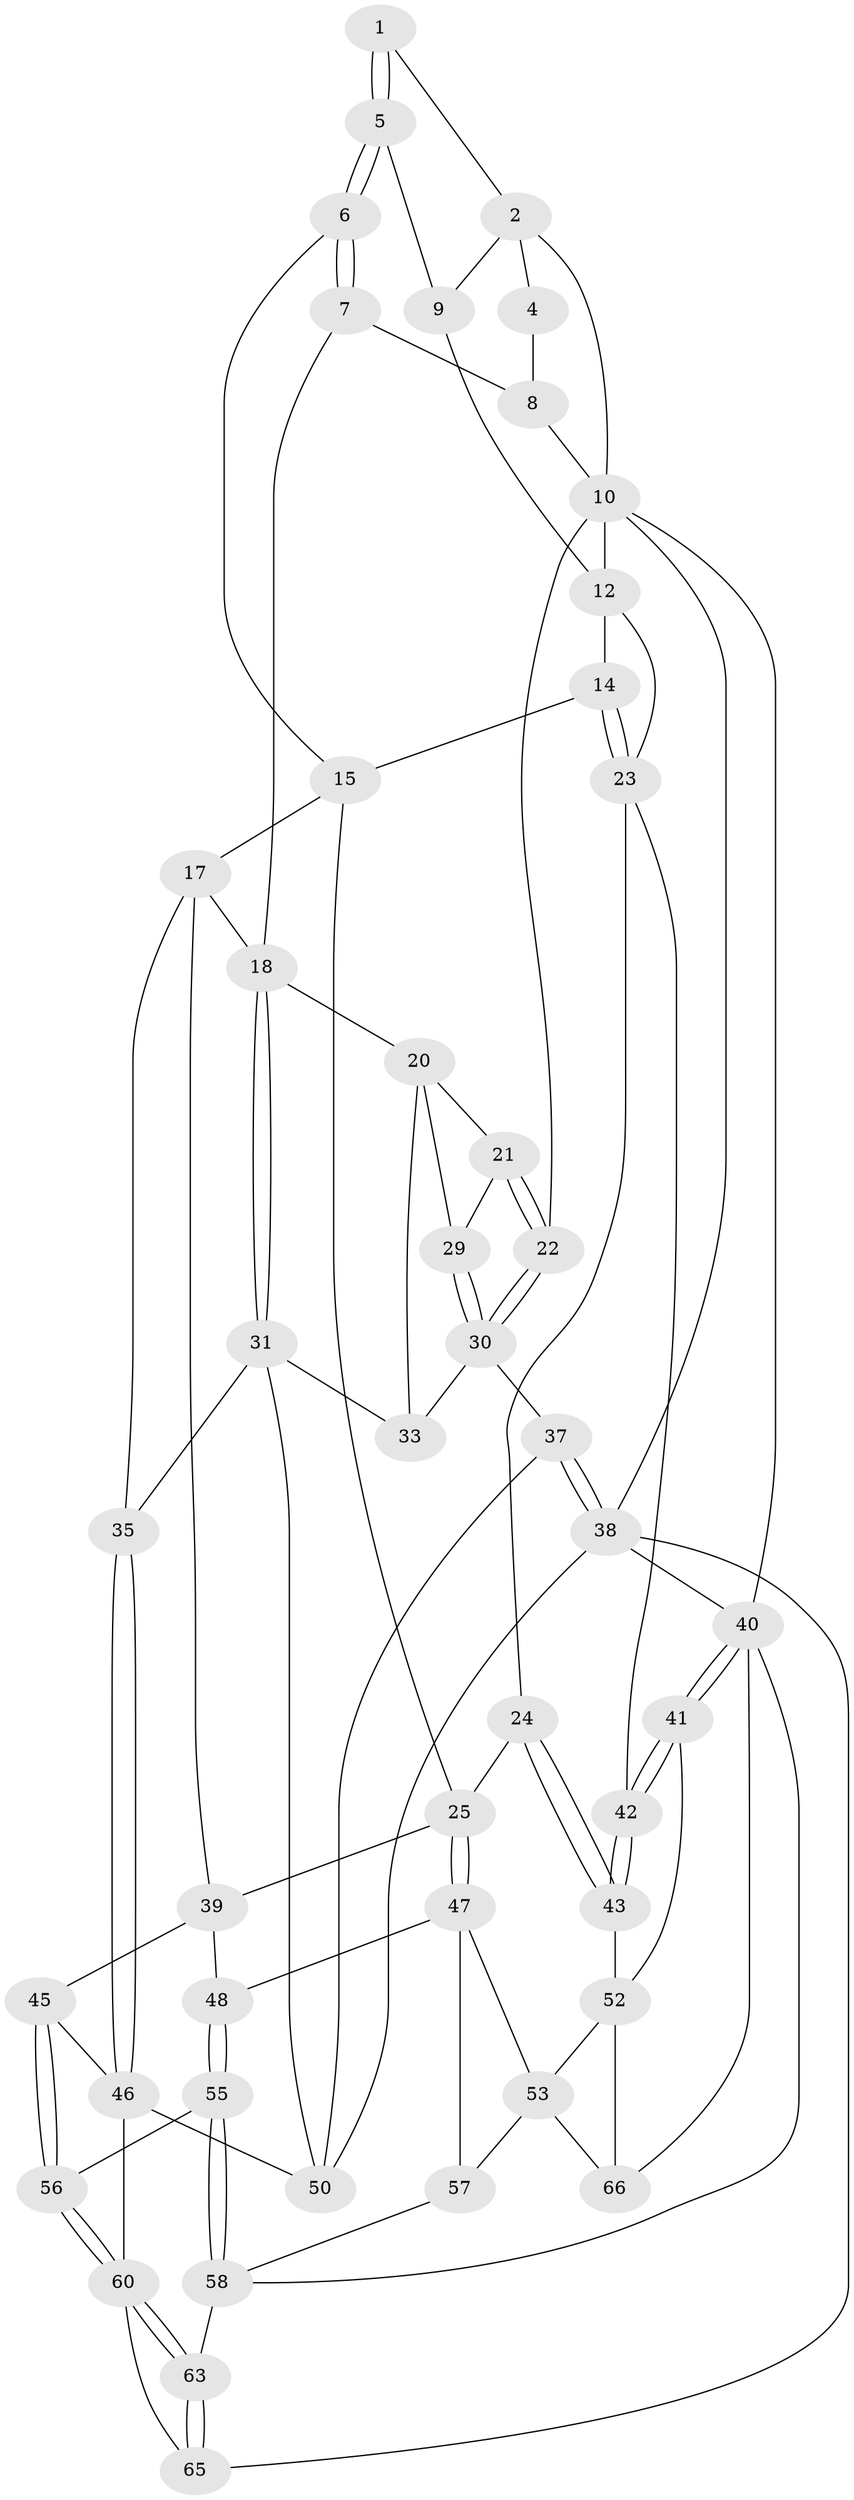 // original degree distribution, {3: 0.029411764705882353, 4: 0.22058823529411764, 6: 0.19117647058823528, 5: 0.5588235294117647}
// Generated by graph-tools (version 1.1) at 2025/11/02/27/25 16:11:55]
// undirected, 47 vertices, 103 edges
graph export_dot {
graph [start="1"]
  node [color=gray90,style=filled];
  1 [pos="+0.508570740237924+0.049746505568439695"];
  2 [pos="+0.744139522481811+0.02157019712202888",super="+3"];
  4 [pos="+0.3804281126819793+0"];
  5 [pos="+0.5629402275908819+0.15274632367708893"];
  6 [pos="+0.5124459902912694+0.28011974238291043"];
  7 [pos="+0.40011280771614893+0.30190585436900075"];
  8 [pos="+0.30648360231889027+0"];
  9 [pos="+0.6408954710639874+0.143599936342976"];
  10 [pos="+1+0",super="+11"];
  12 [pos="+1+0.02727685994072023",super="+13"];
  14 [pos="+0.6898846713064208+0.34890349893220896"];
  15 [pos="+0.5729179752889666+0.3301811784152376",super="+16"];
  17 [pos="+0.44969075510304096+0.4411777591068275",super="+34"];
  18 [pos="+0.35196235909625073+0.37412213720020354",super="+19"];
  20 [pos="+0.33495541679880475+0.3390569725034478",super="+28"];
  21 [pos="+0.26512650005919275+0.3010262381785678"];
  22 [pos="+0+0"];
  23 [pos="+0.7505785852548339+0.43979380532069073",super="+27"];
  24 [pos="+0.7321981332335387+0.48207251255379185"];
  25 [pos="+0.6756481631691388+0.576296698106656",super="+26"];
  29 [pos="+0.10603461241570225+0.42146745086024934"];
  30 [pos="+0+0.2809247252972657",super="+36"];
  31 [pos="+0.33220617102151406+0.5160698065100755",super="+32"];
  33 [pos="+0.18228762168749968+0.5773040288973091"];
  35 [pos="+0.3506687426296796+0.5312781012713848"];
  37 [pos="+0+0.8348900796762119"];
  38 [pos="+0+1",super="+59"];
  39 [pos="+0.4884232872632802+0.5611584587812687",super="+44"];
  40 [pos="+1+1",super="+67"];
  41 [pos="+1+0.9305107363106995"];
  42 [pos="+1+0.619454455371694"];
  43 [pos="+1+0.6798539839643533"];
  45 [pos="+0.42034584302000105+0.7129181976867538"];
  46 [pos="+0.4034695220528888+0.7161197380667328",super="+49"];
  47 [pos="+0.679898582824788+0.597305324809351",super="+54"];
  48 [pos="+0.6096508023352426+0.6778284133882968"];
  50 [pos="+0.23500424034106282+0.6971270383857514",super="+51"];
  52 [pos="+0.9583645325160314+0.7012361855740384",super="+68"];
  53 [pos="+0.8294275259126659+0.7099949177034073",super="+64"];
  55 [pos="+0.5883365087244612+0.7577741224766242"];
  56 [pos="+0.5299236362231448+0.7724846140327388"];
  57 [pos="+0.7237252080010187+0.7836888608993151"];
  58 [pos="+0.631043289828623+0.8068304681238312",super="+62"];
  60 [pos="+0.5077582793503308+0.832148569378404",super="+61"];
  63 [pos="+0.556198977369871+1"];
  65 [pos="+0.26931968746992113+1"];
  66 [pos="+0.7475402923480879+1"];
  1 -- 2;
  1 -- 5;
  1 -- 5;
  2 -- 9;
  2 -- 10;
  2 -- 4;
  4 -- 8;
  5 -- 6;
  5 -- 6;
  5 -- 9;
  6 -- 7;
  6 -- 7;
  6 -- 15;
  7 -- 8;
  7 -- 18;
  8 -- 10;
  9 -- 12;
  10 -- 12;
  10 -- 40;
  10 -- 38;
  10 -- 22;
  12 -- 14;
  12 -- 23;
  14 -- 15;
  14 -- 23;
  14 -- 23;
  15 -- 17;
  15 -- 25;
  17 -- 18;
  17 -- 35;
  17 -- 39;
  18 -- 31;
  18 -- 31;
  18 -- 20;
  20 -- 21;
  20 -- 33;
  20 -- 29;
  21 -- 22;
  21 -- 22;
  21 -- 29;
  22 -- 30;
  22 -- 30;
  23 -- 24;
  23 -- 42;
  24 -- 25;
  24 -- 43;
  24 -- 43;
  25 -- 47;
  25 -- 47;
  25 -- 39;
  29 -- 30;
  29 -- 30;
  30 -- 33;
  30 -- 37;
  31 -- 35;
  31 -- 33;
  31 -- 50;
  35 -- 46;
  35 -- 46;
  37 -- 38;
  37 -- 38;
  37 -- 50;
  38 -- 40;
  38 -- 65;
  38 -- 50;
  39 -- 48;
  39 -- 45;
  40 -- 41;
  40 -- 41;
  40 -- 66;
  40 -- 58;
  41 -- 42;
  41 -- 42;
  41 -- 52;
  42 -- 43;
  42 -- 43;
  43 -- 52;
  45 -- 46;
  45 -- 56;
  45 -- 56;
  46 -- 50;
  46 -- 60;
  47 -- 48;
  47 -- 57;
  47 -- 53;
  48 -- 55;
  48 -- 55;
  52 -- 53;
  52 -- 66;
  53 -- 57;
  53 -- 66;
  55 -- 56;
  55 -- 58;
  55 -- 58;
  56 -- 60;
  56 -- 60;
  57 -- 58;
  58 -- 63;
  60 -- 63;
  60 -- 63;
  60 -- 65;
  63 -- 65;
  63 -- 65;
}
